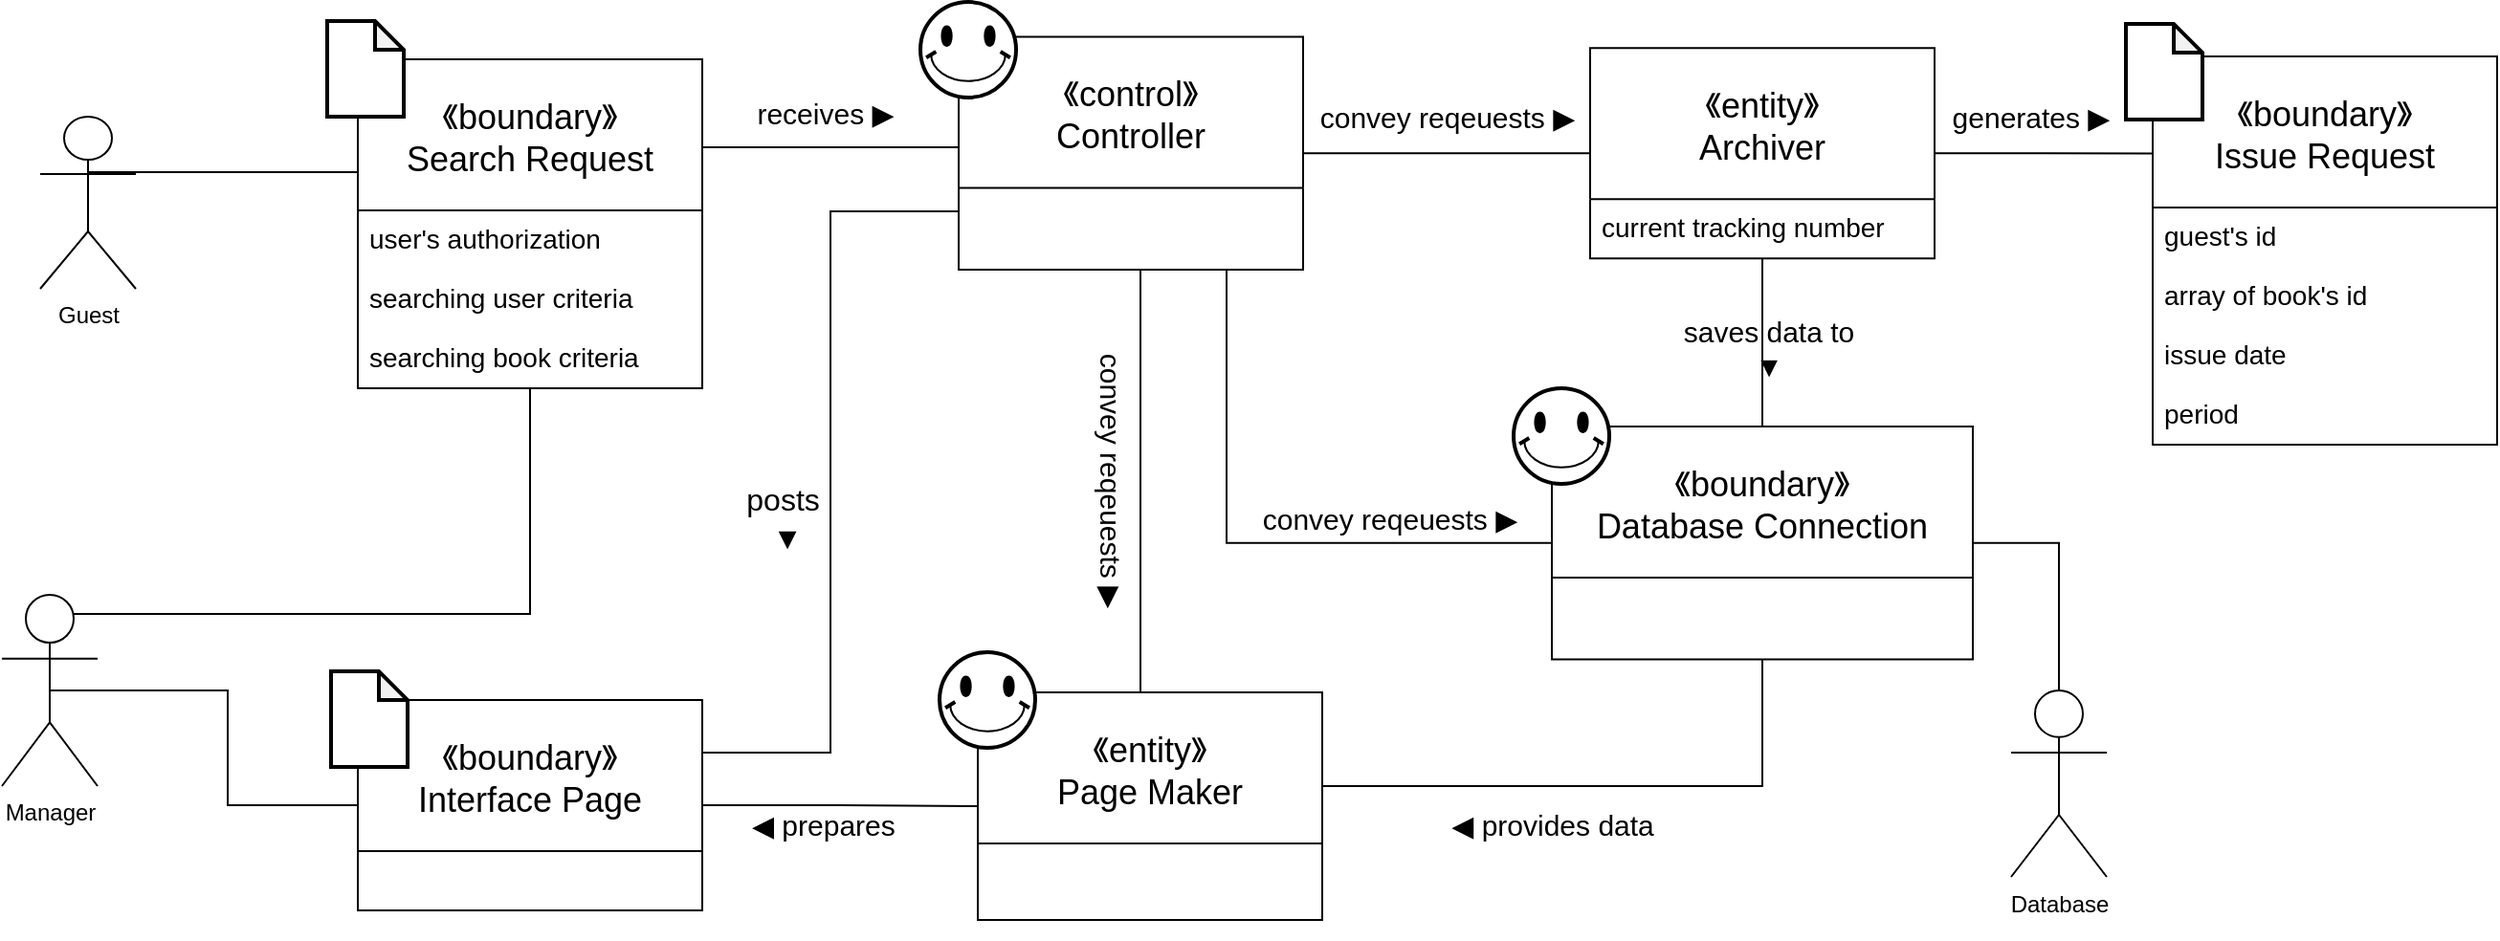 <mxfile version="14.6.0" type="github">
  <diagram id="5l0Z7yfl8ByQtcLtXI0_" name="Page-1">
    <mxGraphModel dx="1673" dy="896" grid="1" gridSize="10" guides="1" tooltips="1" connect="1" arrows="1" fold="1" page="1" pageScale="1" pageWidth="700" pageHeight="1000" math="0" shadow="0">
      <root>
        <mxCell id="0" />
        <mxCell id="1" parent="0" />
        <mxCell id="XmLIVMyjwb1xh4FuUnke-17" value="Database&lt;br&gt;" style="shape=umlActor;verticalLabelPosition=bottom;verticalAlign=top;html=1;outlineConnect=0;" parent="1" vertex="1">
          <mxGeometry x="1370" y="580" width="50" height="97.5" as="geometry" />
        </mxCell>
        <mxCell id="XmLIVMyjwb1xh4FuUnke-107" style="edgeStyle=orthogonalEdgeStyle;rounded=0;orthogonalLoop=1;jettySize=auto;html=1;exitX=0.5;exitY=0.5;exitDx=0;exitDy=0;exitPerimeter=0;entryX=0;entryY=0.5;entryDx=0;entryDy=0;fontSize=14;endArrow=none;endFill=0;" parent="1" source="XmLIVMyjwb1xh4FuUnke-20" target="XmLIVMyjwb1xh4FuUnke-69" edge="1">
          <mxGeometry relative="1" as="geometry" />
        </mxCell>
        <mxCell id="XmLIVMyjwb1xh4FuUnke-115" style="edgeStyle=elbowEdgeStyle;rounded=0;orthogonalLoop=1;jettySize=auto;html=1;exitX=0.75;exitY=0.1;exitDx=0;exitDy=0;exitPerimeter=0;fontSize=14;endArrow=none;endFill=0;elbow=vertical;" parent="1" source="XmLIVMyjwb1xh4FuUnke-20" target="XmLIVMyjwb1xh4FuUnke-104" edge="1">
          <mxGeometry relative="1" as="geometry">
            <Array as="points">
              <mxPoint x="480" y="540" />
            </Array>
            <mxPoint x="592.04" y="453" as="targetPoint" />
          </mxGeometry>
        </mxCell>
        <mxCell id="XmLIVMyjwb1xh4FuUnke-20" value="Manager" style="shape=umlActor;verticalLabelPosition=bottom;verticalAlign=top;html=1;outlineConnect=0;" parent="1" vertex="1">
          <mxGeometry x="320" y="530" width="50" height="100" as="geometry" />
        </mxCell>
        <mxCell id="XmLIVMyjwb1xh4FuUnke-99" style="edgeStyle=orthogonalEdgeStyle;rounded=0;orthogonalLoop=1;jettySize=auto;html=1;exitX=1;exitY=0.5;exitDx=0;exitDy=0;entryX=0;entryY=0.25;entryDx=0;entryDy=0;fontSize=14;endArrow=none;endFill=0;" parent="1" source="XmLIVMyjwb1xh4FuUnke-41" target="XmLIVMyjwb1xh4FuUnke-49" edge="1">
          <mxGeometry relative="1" as="geometry" />
        </mxCell>
        <mxCell id="XmLIVMyjwb1xh4FuUnke-41" value="《entity》&#xa;Archiver" style="swimlane;fontStyle=0;childLayout=stackLayout;horizontal=1;startSize=79;horizontalStack=0;resizeParent=1;resizeParentMax=0;resizeLast=0;collapsible=1;marginBottom=0;fontSize=18;labelBorderColor=none;" parent="1" vertex="1">
          <mxGeometry x="1150" y="244.1" width="180" height="110" as="geometry" />
        </mxCell>
        <mxCell id="XmLIVMyjwb1xh4FuUnke-42" value="current tracking number" style="text;strokeColor=none;fillColor=none;align=left;verticalAlign=top;spacingLeft=4;spacingRight=4;overflow=hidden;rotatable=0;points=[[0,0.5],[1,0.5]];portConstraint=eastwest;fontSize=14;" parent="XmLIVMyjwb1xh4FuUnke-41" vertex="1">
          <mxGeometry y="79" width="180" height="31" as="geometry" />
        </mxCell>
        <mxCell id="XmLIVMyjwb1xh4FuUnke-57" value="" style="group" parent="1" vertex="1" connectable="0">
          <mxGeometry x="800" y="220" width="200" height="150" as="geometry" />
        </mxCell>
        <mxCell id="XmLIVMyjwb1xh4FuUnke-53" value="《control》&#xa;Controller" style="swimlane;fontStyle=0;childLayout=stackLayout;horizontal=1;startSize=79;horizontalStack=0;resizeParent=1;resizeParentMax=0;resizeLast=0;collapsible=1;marginBottom=0;fontSize=18;labelBorderColor=none;" parent="XmLIVMyjwb1xh4FuUnke-57" vertex="1">
          <mxGeometry x="20" y="18.2" width="180" height="121.8" as="geometry" />
        </mxCell>
        <mxCell id="XmLIVMyjwb1xh4FuUnke-56" value="" style="verticalLabelPosition=bottom;verticalAlign=top;html=1;shape=mxgraph.basic.smiley;fontSize=14;strokeWidth=2;fillColor=#ffffff;" parent="XmLIVMyjwb1xh4FuUnke-57" vertex="1">
          <mxGeometry width="50" height="50" as="geometry" />
        </mxCell>
        <mxCell id="XmLIVMyjwb1xh4FuUnke-58" value="" style="group" parent="1" vertex="1" connectable="0">
          <mxGeometry x="810" y="560" width="200" height="150" as="geometry" />
        </mxCell>
        <mxCell id="XmLIVMyjwb1xh4FuUnke-59" value="《entity》&#xa;Page Maker" style="swimlane;fontStyle=0;childLayout=stackLayout;horizontal=1;startSize=79;horizontalStack=0;resizeParent=1;resizeParentMax=0;resizeLast=0;collapsible=1;marginBottom=0;fontSize=18;labelBorderColor=none;" parent="XmLIVMyjwb1xh4FuUnke-58" vertex="1">
          <mxGeometry x="20" y="21" width="180" height="119" as="geometry" />
        </mxCell>
        <mxCell id="XmLIVMyjwb1xh4FuUnke-60" value="" style="verticalLabelPosition=bottom;verticalAlign=top;html=1;shape=mxgraph.basic.smiley;fontSize=14;strokeWidth=2;fillColor=#ffffff;" parent="XmLIVMyjwb1xh4FuUnke-58" vertex="1">
          <mxGeometry width="50" height="50" as="geometry" />
        </mxCell>
        <mxCell id="XmLIVMyjwb1xh4FuUnke-63" value="" style="group" parent="1" vertex="1" connectable="0">
          <mxGeometry x="1430" y="231.5" width="194" height="189" as="geometry" />
        </mxCell>
        <mxCell id="XmLIVMyjwb1xh4FuUnke-49" value="《boundary》&#xa;Issue Request" style="swimlane;fontStyle=0;childLayout=stackLayout;horizontal=1;startSize=79;horizontalStack=0;resizeParent=1;resizeParentMax=0;resizeLast=0;collapsible=1;marginBottom=0;fontSize=18;" parent="XmLIVMyjwb1xh4FuUnke-63" vertex="1">
          <mxGeometry x="14" y="17" width="180" height="203" as="geometry" />
        </mxCell>
        <mxCell id="XmLIVMyjwb1xh4FuUnke-50" value="guest&#39;s id" style="text;strokeColor=none;fillColor=none;align=left;verticalAlign=top;spacingLeft=4;spacingRight=4;overflow=hidden;rotatable=0;points=[[0,0.5],[1,0.5]];portConstraint=eastwest;fontSize=14;" parent="XmLIVMyjwb1xh4FuUnke-49" vertex="1">
          <mxGeometry y="79" width="180" height="31" as="geometry" />
        </mxCell>
        <mxCell id="XmLIVMyjwb1xh4FuUnke-51" value="array of book&#39;s id" style="text;strokeColor=none;fillColor=none;align=left;verticalAlign=top;spacingLeft=4;spacingRight=4;overflow=hidden;rotatable=0;points=[[0,0.5],[1,0.5]];portConstraint=eastwest;fontSize=14;" parent="XmLIVMyjwb1xh4FuUnke-49" vertex="1">
          <mxGeometry y="110" width="180" height="31" as="geometry" />
        </mxCell>
        <mxCell id="XmLIVMyjwb1xh4FuUnke-52" value="issue date" style="text;strokeColor=none;fillColor=none;align=left;verticalAlign=top;spacingLeft=4;spacingRight=4;overflow=hidden;rotatable=0;points=[[0,0.5],[1,0.5]];portConstraint=eastwest;fontSize=14;" parent="XmLIVMyjwb1xh4FuUnke-49" vertex="1">
          <mxGeometry y="141" width="180" height="31" as="geometry" />
        </mxCell>
        <mxCell id="XmLIVMyjwb1xh4FuUnke-74" value="period" style="text;strokeColor=none;fillColor=none;align=left;verticalAlign=top;spacingLeft=4;spacingRight=4;overflow=hidden;rotatable=0;points=[[0,0.5],[1,0.5]];portConstraint=eastwest;fontSize=14;" parent="XmLIVMyjwb1xh4FuUnke-49" vertex="1">
          <mxGeometry y="172" width="180" height="31" as="geometry" />
        </mxCell>
        <mxCell id="XmLIVMyjwb1xh4FuUnke-62" value="" style="shape=note;whiteSpace=wrap;html=1;backgroundOutline=1;darkOpacity=0.05;fontSize=14;strokeWidth=2;fillColor=#ffffff;size=15;" parent="XmLIVMyjwb1xh4FuUnke-63" vertex="1">
          <mxGeometry width="40" height="50" as="geometry" />
        </mxCell>
        <mxCell id="XmLIVMyjwb1xh4FuUnke-66" value="" style="group" parent="1" vertex="1" connectable="0">
          <mxGeometry x="1110" y="422" width="240" height="150" as="geometry" />
        </mxCell>
        <mxCell id="XmLIVMyjwb1xh4FuUnke-67" value="《boundary》&#xa;Database Connection" style="swimlane;fontStyle=0;childLayout=stackLayout;horizontal=1;startSize=79;horizontalStack=0;resizeParent=1;resizeParentMax=0;resizeLast=0;collapsible=1;marginBottom=0;fontSize=18;labelBorderColor=none;" parent="XmLIVMyjwb1xh4FuUnke-66" vertex="1">
          <mxGeometry x="20" y="20" width="220" height="121.8" as="geometry" />
        </mxCell>
        <mxCell id="XmLIVMyjwb1xh4FuUnke-68" value="" style="verticalLabelPosition=bottom;verticalAlign=top;html=1;shape=mxgraph.basic.smiley;fontSize=14;strokeWidth=2;fillColor=#ffffff;" parent="XmLIVMyjwb1xh4FuUnke-66" vertex="1">
          <mxGeometry width="50" height="50" as="geometry" />
        </mxCell>
        <mxCell id="XmLIVMyjwb1xh4FuUnke-75" value="" style="group" parent="1" vertex="1" connectable="0">
          <mxGeometry x="490" y="230" width="196" height="192" as="geometry" />
        </mxCell>
        <mxCell id="XmLIVMyjwb1xh4FuUnke-30" value="《boundary》&#xa;Search Request" style="swimlane;fontStyle=0;childLayout=stackLayout;horizontal=1;startSize=79;horizontalStack=0;resizeParent=1;resizeParentMax=0;resizeLast=0;collapsible=1;marginBottom=0;fontSize=18;" parent="XmLIVMyjwb1xh4FuUnke-75" vertex="1">
          <mxGeometry x="16" y="20" width="180" height="172" as="geometry" />
        </mxCell>
        <mxCell id="XmLIVMyjwb1xh4FuUnke-31" value="user&#39;s authorization&#xa;" style="text;strokeColor=none;fillColor=none;align=left;verticalAlign=top;spacingLeft=4;spacingRight=4;overflow=hidden;rotatable=0;points=[[0,0.5],[1,0.5]];portConstraint=eastwest;fontSize=14;" parent="XmLIVMyjwb1xh4FuUnke-30" vertex="1">
          <mxGeometry y="79" width="180" height="31" as="geometry" />
        </mxCell>
        <mxCell id="XmLIVMyjwb1xh4FuUnke-39" value="searching user criteria" style="text;strokeColor=none;fillColor=none;align=left;verticalAlign=top;spacingLeft=4;spacingRight=4;overflow=hidden;rotatable=0;points=[[0,0.5],[1,0.5]];portConstraint=eastwest;fontSize=14;" parent="XmLIVMyjwb1xh4FuUnke-30" vertex="1">
          <mxGeometry y="110" width="180" height="31" as="geometry" />
        </mxCell>
        <mxCell id="XmLIVMyjwb1xh4FuUnke-104" value="searching book criteria" style="text;strokeColor=none;fillColor=none;align=left;verticalAlign=top;spacingLeft=4;spacingRight=4;overflow=hidden;rotatable=0;points=[[0,0.5],[1,0.5]];portConstraint=eastwest;fontSize=14;" parent="XmLIVMyjwb1xh4FuUnke-30" vertex="1">
          <mxGeometry y="141" width="180" height="31" as="geometry" />
        </mxCell>
        <mxCell id="XmLIVMyjwb1xh4FuUnke-64" value="" style="shape=note;whiteSpace=wrap;html=1;backgroundOutline=1;darkOpacity=0.05;fontSize=14;strokeWidth=2;fillColor=#ffffff;size=15;" parent="XmLIVMyjwb1xh4FuUnke-75" vertex="1">
          <mxGeometry width="40" height="50" as="geometry" />
        </mxCell>
        <mxCell id="XmLIVMyjwb1xh4FuUnke-76" value="" style="group" parent="1" vertex="1" connectable="0">
          <mxGeometry x="492" y="570" width="194" height="125" as="geometry" />
        </mxCell>
        <mxCell id="XmLIVMyjwb1xh4FuUnke-69" value="《boundary》&#xa;Interface Page" style="swimlane;fontStyle=0;childLayout=stackLayout;horizontal=1;startSize=79;horizontalStack=0;resizeParent=1;resizeParentMax=0;resizeLast=0;collapsible=1;marginBottom=0;fontSize=18;" parent="XmLIVMyjwb1xh4FuUnke-76" vertex="1">
          <mxGeometry x="14" y="15" width="180" height="110" as="geometry" />
        </mxCell>
        <mxCell id="XmLIVMyjwb1xh4FuUnke-73" value="" style="shape=note;whiteSpace=wrap;html=1;backgroundOutline=1;darkOpacity=0.05;fontSize=14;strokeWidth=2;fillColor=#ffffff;size=15;" parent="XmLIVMyjwb1xh4FuUnke-76" vertex="1">
          <mxGeometry width="40" height="50" as="geometry" />
        </mxCell>
        <mxCell id="XmLIVMyjwb1xh4FuUnke-94" style="rounded=0;orthogonalLoop=1;jettySize=auto;html=1;exitX=0.5;exitY=1;exitDx=0;exitDy=0;fontSize=14;endArrow=none;endFill=0;entryX=0.5;entryY=0;entryDx=0;entryDy=0;edgeStyle=elbowEdgeStyle;" parent="1" source="XmLIVMyjwb1xh4FuUnke-53" target="XmLIVMyjwb1xh4FuUnke-59" edge="1">
          <mxGeometry relative="1" as="geometry">
            <mxPoint x="880" y="560" as="targetPoint" />
          </mxGeometry>
        </mxCell>
        <mxCell id="XmLIVMyjwb1xh4FuUnke-96" style="edgeStyle=orthogonalEdgeStyle;rounded=0;orthogonalLoop=1;jettySize=auto;html=1;exitX=0.75;exitY=1;exitDx=0;exitDy=0;entryX=0;entryY=0.5;entryDx=0;entryDy=0;fontSize=14;endArrow=none;endFill=0;" parent="1" source="XmLIVMyjwb1xh4FuUnke-53" target="XmLIVMyjwb1xh4FuUnke-67" edge="1">
          <mxGeometry relative="1" as="geometry">
            <Array as="points">
              <mxPoint x="960" y="360" />
              <mxPoint x="960" y="503" />
            </Array>
          </mxGeometry>
        </mxCell>
        <mxCell id="XmLIVMyjwb1xh4FuUnke-97" style="edgeStyle=orthogonalEdgeStyle;rounded=0;orthogonalLoop=1;jettySize=auto;html=1;exitX=0.5;exitY=0;exitDx=0;exitDy=0;fontSize=14;endArrow=none;endFill=0;" parent="1" source="XmLIVMyjwb1xh4FuUnke-67" target="XmLIVMyjwb1xh4FuUnke-41" edge="1">
          <mxGeometry relative="1" as="geometry" />
        </mxCell>
        <mxCell id="XmLIVMyjwb1xh4FuUnke-100" style="edgeStyle=orthogonalEdgeStyle;rounded=0;orthogonalLoop=1;jettySize=auto;html=1;exitX=1;exitY=0.5;exitDx=0;exitDy=0;entryX=0;entryY=0.5;entryDx=0;entryDy=0;fontSize=14;endArrow=none;endFill=0;" parent="1" source="XmLIVMyjwb1xh4FuUnke-53" target="XmLIVMyjwb1xh4FuUnke-41" edge="1">
          <mxGeometry relative="1" as="geometry" />
        </mxCell>
        <mxCell id="XmLIVMyjwb1xh4FuUnke-101" style="edgeStyle=orthogonalEdgeStyle;rounded=0;orthogonalLoop=1;jettySize=auto;html=1;exitX=1;exitY=0.5;exitDx=0;exitDy=0;fontSize=14;endArrow=none;endFill=0;entryX=0.5;entryY=0;entryDx=0;entryDy=0;entryPerimeter=0;" parent="1" source="XmLIVMyjwb1xh4FuUnke-67" target="XmLIVMyjwb1xh4FuUnke-17" edge="1">
          <mxGeometry relative="1" as="geometry">
            <mxPoint x="1430" y="530" as="targetPoint" />
          </mxGeometry>
        </mxCell>
        <mxCell id="XmLIVMyjwb1xh4FuUnke-108" style="edgeStyle=orthogonalEdgeStyle;rounded=0;orthogonalLoop=1;jettySize=auto;html=1;exitX=0;exitY=0.75;exitDx=0;exitDy=0;entryX=1;entryY=0.25;entryDx=0;entryDy=0;fontSize=14;endArrow=none;endFill=0;" parent="1" source="XmLIVMyjwb1xh4FuUnke-53" target="XmLIVMyjwb1xh4FuUnke-69" edge="1">
          <mxGeometry relative="1" as="geometry" />
        </mxCell>
        <mxCell id="XmLIVMyjwb1xh4FuUnke-109" style="edgeStyle=orthogonalEdgeStyle;rounded=0;orthogonalLoop=1;jettySize=auto;html=1;exitX=1;exitY=0.5;exitDx=0;exitDy=0;entryX=0;entryY=0.5;entryDx=0;entryDy=0;fontSize=14;endArrow=none;endFill=0;" parent="1" source="XmLIVMyjwb1xh4FuUnke-69" target="XmLIVMyjwb1xh4FuUnke-59" edge="1">
          <mxGeometry relative="1" as="geometry" />
        </mxCell>
        <mxCell id="XmLIVMyjwb1xh4FuUnke-123" value="◀ prepares&amp;nbsp;" style="edgeLabel;html=1;align=center;verticalAlign=middle;resizable=0;points=[];fontSize=15;" parent="XmLIVMyjwb1xh4FuUnke-109" vertex="1" connectable="0">
          <mxGeometry x="-0.212" y="4" relative="1" as="geometry">
            <mxPoint x="8" y="14" as="offset" />
          </mxGeometry>
        </mxCell>
        <mxCell id="XmLIVMyjwb1xh4FuUnke-110" style="edgeStyle=elbowEdgeStyle;rounded=0;orthogonalLoop=1;jettySize=auto;html=1;exitX=1;exitY=0.25;exitDx=0;exitDy=0;entryX=0;entryY=0.5;entryDx=0;entryDy=0;fontSize=14;endArrow=none;endFill=0;elbow=vertical;" parent="1" source="XmLIVMyjwb1xh4FuUnke-30" target="XmLIVMyjwb1xh4FuUnke-53" edge="1">
          <mxGeometry relative="1" as="geometry">
            <Array as="points" />
          </mxGeometry>
        </mxCell>
        <mxCell id="XmLIVMyjwb1xh4FuUnke-118" value="&lt;font style=&quot;font-size: 15px;&quot;&gt;receives ▶&lt;/font&gt;" style="edgeLabel;html=1;align=center;verticalAlign=middle;resizable=0;points=[];fontSize=15;" parent="XmLIVMyjwb1xh4FuUnke-110" vertex="1" connectable="0">
          <mxGeometry x="-0.339" relative="1" as="geometry">
            <mxPoint x="20" y="-18" as="offset" />
          </mxGeometry>
        </mxCell>
        <mxCell id="XmLIVMyjwb1xh4FuUnke-111" style="edgeStyle=elbowEdgeStyle;rounded=0;orthogonalLoop=1;jettySize=auto;html=1;exitX=1;exitY=0.5;exitDx=0;exitDy=0;entryX=0.5;entryY=1;entryDx=0;entryDy=0;fontSize=14;endArrow=none;endFill=0;elbow=vertical;" parent="1" source="XmLIVMyjwb1xh4FuUnke-59" target="XmLIVMyjwb1xh4FuUnke-67" edge="1">
          <mxGeometry relative="1" as="geometry">
            <Array as="points">
              <mxPoint x="1140" y="630" />
            </Array>
          </mxGeometry>
        </mxCell>
        <mxCell id="XmLIVMyjwb1xh4FuUnke-116" style="edgeStyle=elbowEdgeStyle;rounded=0;orthogonalLoop=1;jettySize=auto;elbow=vertical;html=1;exitX=0.5;exitY=0.5;exitDx=0;exitDy=0;exitPerimeter=0;entryX=0;entryY=0.25;entryDx=0;entryDy=0;fontSize=14;endArrow=none;endFill=0;" parent="1" source="XmLIVMyjwb1xh4FuUnke-112" target="XmLIVMyjwb1xh4FuUnke-30" edge="1">
          <mxGeometry relative="1" as="geometry" />
        </mxCell>
        <mxCell id="XmLIVMyjwb1xh4FuUnke-112" value="Guest&lt;br&gt;" style="shape=umlActor;verticalLabelPosition=bottom;verticalAlign=top;html=1;outlineConnect=0;" parent="1" vertex="1">
          <mxGeometry x="340" y="280" width="50" height="90" as="geometry" />
        </mxCell>
        <mxCell id="XmLIVMyjwb1xh4FuUnke-120" value="&lt;font style=&quot;font-size: 15px;&quot;&gt;convey reqeuests&amp;nbsp;&lt;/font&gt;&lt;span style=&quot;font-size: 15px; background-color: rgb(255, 255, 255);&quot;&gt;▶&lt;/span&gt;" style="text;html=1;align=center;verticalAlign=middle;resizable=0;points=[];autosize=1;strokeColor=none;fontSize=15;" parent="1" vertex="1">
          <mxGeometry x="970" y="480" width="150" height="20" as="geometry" />
        </mxCell>
        <mxCell id="XmLIVMyjwb1xh4FuUnke-121" value="posts&amp;nbsp;&lt;br style=&quot;font-size: 16px;&quot;&gt;▼" style="text;html=1;align=center;verticalAlign=middle;resizable=0;points=[];autosize=1;strokeColor=none;fontSize=16;rotation=0;" parent="1" vertex="1">
          <mxGeometry x="700" y="470" width="60" height="40" as="geometry" />
        </mxCell>
        <mxCell id="XmLIVMyjwb1xh4FuUnke-124" value="&lt;font style=&quot;font-size: 15px;&quot;&gt;convey reqeuests&amp;nbsp;&lt;/font&gt;&lt;span style=&quot;font-size: 15px; background-color: rgb(255, 255, 255);&quot;&gt;▶&lt;/span&gt;" style="text;html=1;align=center;verticalAlign=middle;resizable=0;points=[];autosize=1;strokeColor=none;fontSize=15;rotation=90;" parent="1" vertex="1">
          <mxGeometry x="825" y="460" width="150" height="20" as="geometry" />
        </mxCell>
        <mxCell id="LSCKI8ODp4GyhHWEsJ_P-1" value="&lt;font style=&quot;font-size: 15px;&quot;&gt;convey reqeuests&amp;nbsp;&lt;/font&gt;&lt;span style=&quot;font-size: 15px; background-color: rgb(255, 255, 255);&quot;&gt;▶&lt;/span&gt;" style="text;html=1;align=center;verticalAlign=middle;resizable=0;points=[];autosize=1;strokeColor=none;fontSize=15;" parent="1" vertex="1">
          <mxGeometry x="1000" y="270" width="150" height="20" as="geometry" />
        </mxCell>
        <mxCell id="LSCKI8ODp4GyhHWEsJ_P-2" value="◀ provides data" style="text;html=1;align=center;verticalAlign=middle;resizable=0;points=[];autosize=1;strokeColor=none;fontSize=15;" parent="1" vertex="1">
          <mxGeometry x="1070" y="640" width="120" height="20" as="geometry" />
        </mxCell>
        <mxCell id="LSCKI8ODp4GyhHWEsJ_P-3" value="saves data to&lt;br&gt;▼" style="text;html=1;align=center;verticalAlign=middle;resizable=0;points=[];autosize=1;strokeColor=none;fontSize=15;" parent="1" vertex="1">
          <mxGeometry x="1193" y="380.5" width="100" height="40" as="geometry" />
        </mxCell>
        <mxCell id="LSCKI8ODp4GyhHWEsJ_P-4" value="generates ▶" style="text;html=1;align=center;verticalAlign=middle;resizable=0;points=[];autosize=1;strokeColor=none;fontSize=15;" parent="1" vertex="1">
          <mxGeometry x="1330" y="270" width="100" height="20" as="geometry" />
        </mxCell>
      </root>
    </mxGraphModel>
  </diagram>
</mxfile>

